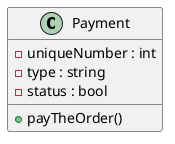 @startuml Payment

Class Payment {
    - uniqueNumber : int
    - type : string
    - status : bool

    + payTheOrder()
}

@enduml




